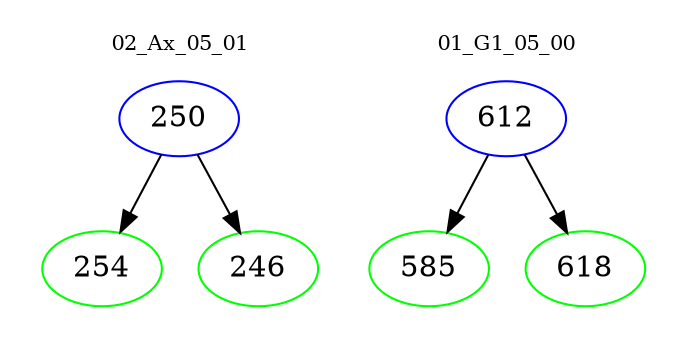 digraph{
subgraph cluster_0 {
color = white
label = "02_Ax_05_01";
fontsize=10;
T0_250 [label="250", color="blue"]
T0_250 -> T0_254 [color="black"]
T0_254 [label="254", color="green"]
T0_250 -> T0_246 [color="black"]
T0_246 [label="246", color="green"]
}
subgraph cluster_1 {
color = white
label = "01_G1_05_00";
fontsize=10;
T1_612 [label="612", color="blue"]
T1_612 -> T1_585 [color="black"]
T1_585 [label="585", color="green"]
T1_612 -> T1_618 [color="black"]
T1_618 [label="618", color="green"]
}
}
